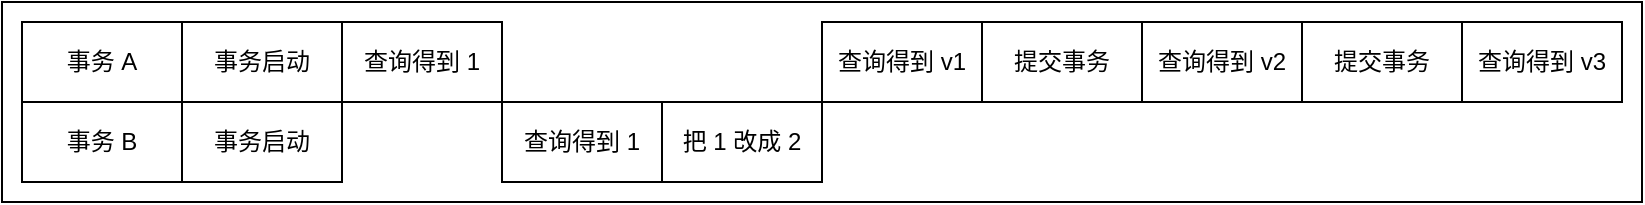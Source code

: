 <mxfile version="17.4.2" type="device"><diagram id="umH9i30Nr8KMrOiwIh_G" name="第 1 页"><mxGraphModel dx="1088" dy="843" grid="1" gridSize="10" guides="0" tooltips="1" connect="1" arrows="0" fold="1" page="1" pageScale="1" pageWidth="827" pageHeight="1169" math="0" shadow="0"><root><mxCell id="0"/><mxCell id="1" parent="0"/><mxCell id="BRN8e6JAHEryJuniHmk2-17" value="" style="group" vertex="1" connectable="0" parent="1"><mxGeometry x="120" y="120" width="820" height="100" as="geometry"/></mxCell><mxCell id="BRN8e6JAHEryJuniHmk2-1" value="事务 A" style="rounded=0;whiteSpace=wrap;html=1;fillColor=none;container=0;" vertex="1" parent="BRN8e6JAHEryJuniHmk2-17"><mxGeometry x="10" y="10" width="80" height="40" as="geometry"/></mxCell><mxCell id="BRN8e6JAHEryJuniHmk2-2" value="事务 B" style="rounded=0;whiteSpace=wrap;html=1;fillColor=none;container=0;" vertex="1" parent="BRN8e6JAHEryJuniHmk2-17"><mxGeometry x="10" y="50" width="80" height="40" as="geometry"/></mxCell><mxCell id="BRN8e6JAHEryJuniHmk2-3" value="事务启动" style="rounded=0;whiteSpace=wrap;html=1;fillColor=none;container=0;" vertex="1" parent="BRN8e6JAHEryJuniHmk2-17"><mxGeometry x="90" y="50" width="80" height="40" as="geometry"/></mxCell><mxCell id="BRN8e6JAHEryJuniHmk2-4" value="查询得到 1" style="rounded=0;whiteSpace=wrap;html=1;fillColor=none;container=0;" vertex="1" parent="BRN8e6JAHEryJuniHmk2-17"><mxGeometry x="170" y="10" width="80" height="40" as="geometry"/></mxCell><mxCell id="BRN8e6JAHEryJuniHmk2-5" value="查询得到 1" style="rounded=0;whiteSpace=wrap;html=1;fillColor=none;container=0;" vertex="1" parent="BRN8e6JAHEryJuniHmk2-17"><mxGeometry x="250" y="50" width="80" height="40" as="geometry"/></mxCell><mxCell id="BRN8e6JAHEryJuniHmk2-6" value="事务启动" style="rounded=0;whiteSpace=wrap;html=1;fillColor=none;container=0;" vertex="1" parent="BRN8e6JAHEryJuniHmk2-17"><mxGeometry x="90" y="10" width="80" height="40" as="geometry"/></mxCell><mxCell id="BRN8e6JAHEryJuniHmk2-7" value="把 1 改成 2" style="rounded=0;whiteSpace=wrap;html=1;fillColor=none;container=0;" vertex="1" parent="BRN8e6JAHEryJuniHmk2-17"><mxGeometry x="330" y="50" width="80" height="40" as="geometry"/></mxCell><mxCell id="BRN8e6JAHEryJuniHmk2-8" value="查询得到 v1" style="rounded=0;whiteSpace=wrap;html=1;fillColor=none;container=0;" vertex="1" parent="BRN8e6JAHEryJuniHmk2-17"><mxGeometry x="410" y="10" width="80" height="40" as="geometry"/></mxCell><mxCell id="BRN8e6JAHEryJuniHmk2-9" value="提交事务" style="rounded=0;whiteSpace=wrap;html=1;fillColor=none;container=0;" vertex="1" parent="BRN8e6JAHEryJuniHmk2-17"><mxGeometry x="490" y="10" width="80" height="40" as="geometry"/></mxCell><mxCell id="BRN8e6JAHEryJuniHmk2-10" value="查询得到 v2" style="rounded=0;whiteSpace=wrap;html=1;fillColor=none;container=0;" vertex="1" parent="BRN8e6JAHEryJuniHmk2-17"><mxGeometry x="570" y="10" width="80" height="40" as="geometry"/></mxCell><mxCell id="BRN8e6JAHEryJuniHmk2-11" value="提交事务" style="rounded=0;whiteSpace=wrap;html=1;fillColor=none;container=0;" vertex="1" parent="BRN8e6JAHEryJuniHmk2-17"><mxGeometry x="650" y="10" width="80" height="40" as="geometry"/></mxCell><mxCell id="BRN8e6JAHEryJuniHmk2-12" value="查询得到 v3" style="rounded=0;whiteSpace=wrap;html=1;fillColor=none;container=0;" vertex="1" parent="BRN8e6JAHEryJuniHmk2-17"><mxGeometry x="730" y="10" width="80" height="40" as="geometry"/></mxCell><mxCell id="BRN8e6JAHEryJuniHmk2-13" value="" style="rounded=0;whiteSpace=wrap;html=1;fillColor=none;container=0;" vertex="1" parent="BRN8e6JAHEryJuniHmk2-17"><mxGeometry width="820" height="100" as="geometry"/></mxCell></root></mxGraphModel></diagram></mxfile>